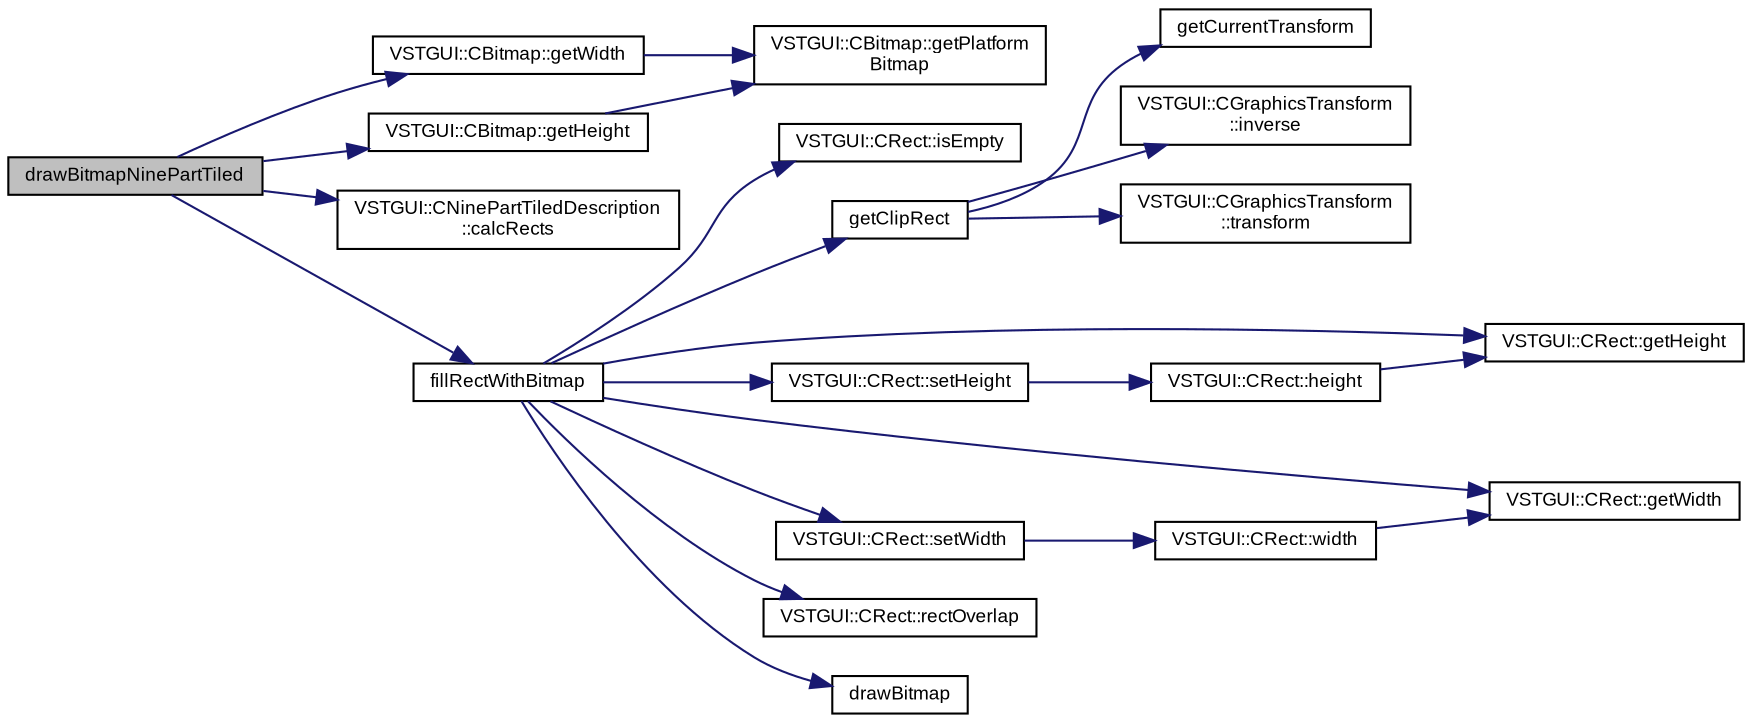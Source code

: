 digraph "drawBitmapNinePartTiled"
{
  bgcolor="transparent";
  edge [fontname="Arial",fontsize="9",labelfontname="Arial",labelfontsize="9"];
  node [fontname="Arial",fontsize="9",shape=record];
  rankdir="LR";
  Node1 [label="drawBitmapNinePartTiled",height=0.2,width=0.4,color="black", fillcolor="grey75", style="filled" fontcolor="black"];
  Node1 -> Node2 [color="midnightblue",fontsize="9",style="solid",fontname="Arial"];
  Node2 [label="VSTGUI::CBitmap::getWidth",height=0.2,width=0.4,color="black",URL="$class_v_s_t_g_u_i_1_1_c_bitmap.html#a8b4fe88292b8e95807a9b07a26cd1cb1",tooltip="get the width of the image "];
  Node2 -> Node3 [color="midnightblue",fontsize="9",style="solid",fontname="Arial"];
  Node3 [label="VSTGUI::CBitmap::getPlatform\lBitmap",height=0.2,width=0.4,color="black",URL="$class_v_s_t_g_u_i_1_1_c_bitmap.html#a8849ed13652f5ee727ba7e689af30290"];
  Node1 -> Node4 [color="midnightblue",fontsize="9",style="solid",fontname="Arial"];
  Node4 [label="VSTGUI::CBitmap::getHeight",height=0.2,width=0.4,color="black",URL="$class_v_s_t_g_u_i_1_1_c_bitmap.html#a1f4be3a475a8fb7d8defa4621c01558d",tooltip="get the height of the image "];
  Node4 -> Node3 [color="midnightblue",fontsize="9",style="solid",fontname="Arial"];
  Node1 -> Node5 [color="midnightblue",fontsize="9",style="solid",fontname="Arial"];
  Node5 [label="VSTGUI::CNinePartTiledDescription\l::calcRects",height=0.2,width=0.4,color="black",URL="$struct_v_s_t_g_u_i_1_1_c_nine_part_tiled_description.html#a586ee003cbbfaa6ddaf89c3730994d1e"];
  Node1 -> Node6 [color="midnightblue",fontsize="9",style="solid",fontname="Arial"];
  Node6 [label="fillRectWithBitmap",height=0.2,width=0.4,color="black",URL="$class_v_s_t_g_u_i_1_1_c_draw_context.html#a07e13b92a6da8f440f5688cfedc1686d"];
  Node6 -> Node7 [color="midnightblue",fontsize="9",style="solid",fontname="Arial"];
  Node7 [label="VSTGUI::CRect::isEmpty",height=0.2,width=0.4,color="black",URL="$struct_v_s_t_g_u_i_1_1_c_rect.html#a479432127ee77145cc19d6a2d1590821"];
  Node6 -> Node8 [color="midnightblue",fontsize="9",style="solid",fontname="Arial"];
  Node8 [label="getClipRect",height=0.2,width=0.4,color="black",URL="$class_v_s_t_g_u_i_1_1_c_draw_context.html#a42623d0fc45883e1a9ac3fe21272a49e",tooltip="get the current clip "];
  Node8 -> Node9 [color="midnightblue",fontsize="9",style="solid",fontname="Arial"];
  Node9 [label="getCurrentTransform",height=0.2,width=0.4,color="black",URL="$class_v_s_t_g_u_i_1_1_c_draw_context.html#af2f8fb0ef26ea37214d7d0dbbbbacfd2"];
  Node8 -> Node10 [color="midnightblue",fontsize="9",style="solid",fontname="Arial"];
  Node10 [label="VSTGUI::CGraphicsTransform\l::inverse",height=0.2,width=0.4,color="black",URL="$struct_v_s_t_g_u_i_1_1_c_graphics_transform.html#ae0b83e1a553219ac2e5a9c0e9ee42e72"];
  Node8 -> Node11 [color="midnightblue",fontsize="9",style="solid",fontname="Arial"];
  Node11 [label="VSTGUI::CGraphicsTransform\l::transform",height=0.2,width=0.4,color="black",URL="$struct_v_s_t_g_u_i_1_1_c_graphics_transform.html#af5b80ac47e3d74fe4cf0ca4d75f2e6c3"];
  Node6 -> Node12 [color="midnightblue",fontsize="9",style="solid",fontname="Arial"];
  Node12 [label="VSTGUI::CRect::getHeight",height=0.2,width=0.4,color="black",URL="$struct_v_s_t_g_u_i_1_1_c_rect.html#a1f4be3a475a8fb7d8defa4621c01558d"];
  Node6 -> Node13 [color="midnightblue",fontsize="9",style="solid",fontname="Arial"];
  Node13 [label="VSTGUI::CRect::setHeight",height=0.2,width=0.4,color="black",URL="$struct_v_s_t_g_u_i_1_1_c_rect.html#a5067e7f1239cf80b5488792ecf3ac098"];
  Node13 -> Node14 [color="midnightblue",fontsize="9",style="solid",fontname="Arial"];
  Node14 [label="VSTGUI::CRect::height",height=0.2,width=0.4,color="black",URL="$struct_v_s_t_g_u_i_1_1_c_rect.html#a5ca7ffa8316b6835e331dfd01534ed32"];
  Node14 -> Node12 [color="midnightblue",fontsize="9",style="solid",fontname="Arial"];
  Node6 -> Node15 [color="midnightblue",fontsize="9",style="solid",fontname="Arial"];
  Node15 [label="VSTGUI::CRect::getWidth",height=0.2,width=0.4,color="black",URL="$struct_v_s_t_g_u_i_1_1_c_rect.html#a8b4fe88292b8e95807a9b07a26cd1cb1"];
  Node6 -> Node16 [color="midnightblue",fontsize="9",style="solid",fontname="Arial"];
  Node16 [label="VSTGUI::CRect::setWidth",height=0.2,width=0.4,color="black",URL="$struct_v_s_t_g_u_i_1_1_c_rect.html#a7e69f8e49a406917215c3260790d4698"];
  Node16 -> Node17 [color="midnightblue",fontsize="9",style="solid",fontname="Arial"];
  Node17 [label="VSTGUI::CRect::width",height=0.2,width=0.4,color="black",URL="$struct_v_s_t_g_u_i_1_1_c_rect.html#aac17e64c594f7da1f088efeb1e53f114"];
  Node17 -> Node15 [color="midnightblue",fontsize="9",style="solid",fontname="Arial"];
  Node6 -> Node18 [color="midnightblue",fontsize="9",style="solid",fontname="Arial"];
  Node18 [label="VSTGUI::CRect::rectOverlap",height=0.2,width=0.4,color="black",URL="$struct_v_s_t_g_u_i_1_1_c_rect.html#a55ac47ed5972c5f2baeffa332dab10f8"];
  Node6 -> Node19 [color="midnightblue",fontsize="9",style="solid",fontname="Arial"];
  Node19 [label="drawBitmap",height=0.2,width=0.4,color="black",URL="$class_v_s_t_g_u_i_1_1_c_draw_context.html#a90db9382b9c2c390af6f4630109dbee0",tooltip="don&#39;t call directly, please use CBitmap::draw instead "];
}
